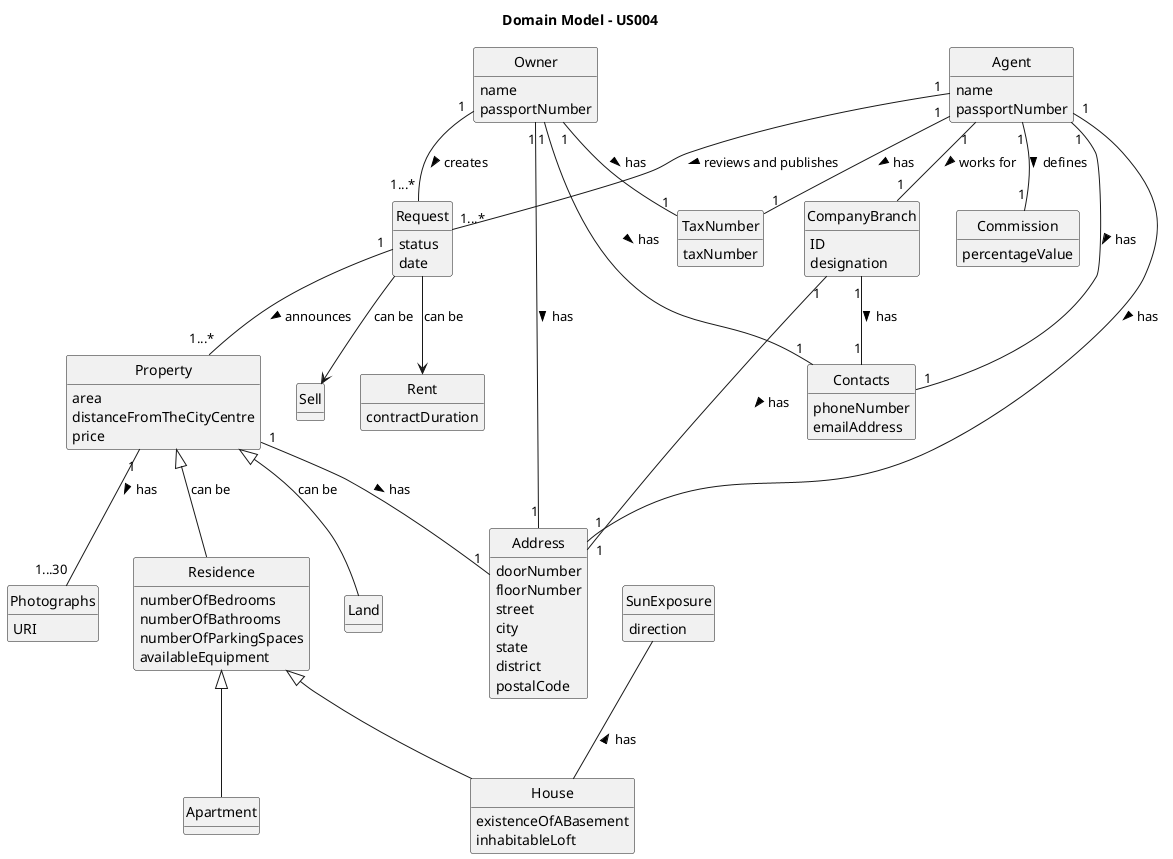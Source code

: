@startuml
skinparam monochrome true
skinparam packageStyle rectangle
skinparam shadowing false

'left to right direction

skinparam classAttributeIconSize 0

hide circle
hide methods

title Domain Model - US004

class Owner{
name
passportNumber
}

class Agent{
name
passportNumber
}

class CompanyBranch{
ID
designation
}

class Contacts{
phoneNumber
emailAddress
}

class Address{
doorNumber
floorNumber
street
city
state
district
postalCode
}

class Request{
status
date
}

class Property{
area
distanceFromTheCityCentre
price
}

class Residence{
numberOfBedrooms
numberOfBathrooms
numberOfParkingSpaces
availableEquipment
}

class House{
existenceOfABasement
inhabitableLoft
}

class Land{
}

class Sell{
}

class Rent{
contractDuration
}

class Commission{
percentageValue
}

class Photographs{
URI
}

class TaxNumber{
taxNumber
}

class Apartment{
}
class SunExposure{
direction
}

Owner "1" -- "1" Address : has >
Owner "1" -- "1...*" Request : creates >
Owner "1" -- "1" TaxNumber : has >
Owner "1" -- "1" Contacts : has >

Agent "1" -- "1" Address : has >
Agent "1" -- "1...*" Request : reviews and publishes >
Agent "1" -- "1" TaxNumber : has >
Agent "1" -- "1" Contacts : has >
Agent "1" -- "1" Commission : defines >
Agent "1" -- "1" CompanyBranch : works for >

Property "1" -- "1" Address : has >
Property "1" -- "1...30" Photographs : has >
Property <|-- Residence : can be
Property <|-- Land : can be

CompanyBranch "1" -- "1" Address : has >
CompanyBranch "1" -- "1" Contacts : has >

Residence <|-- House
Residence <|-- Apartment

Request --> Sell : can be
Request --> Rent : can be
Request "1"--"1...*" Property : announces >

SunExposure -- House : has <

@enduml
